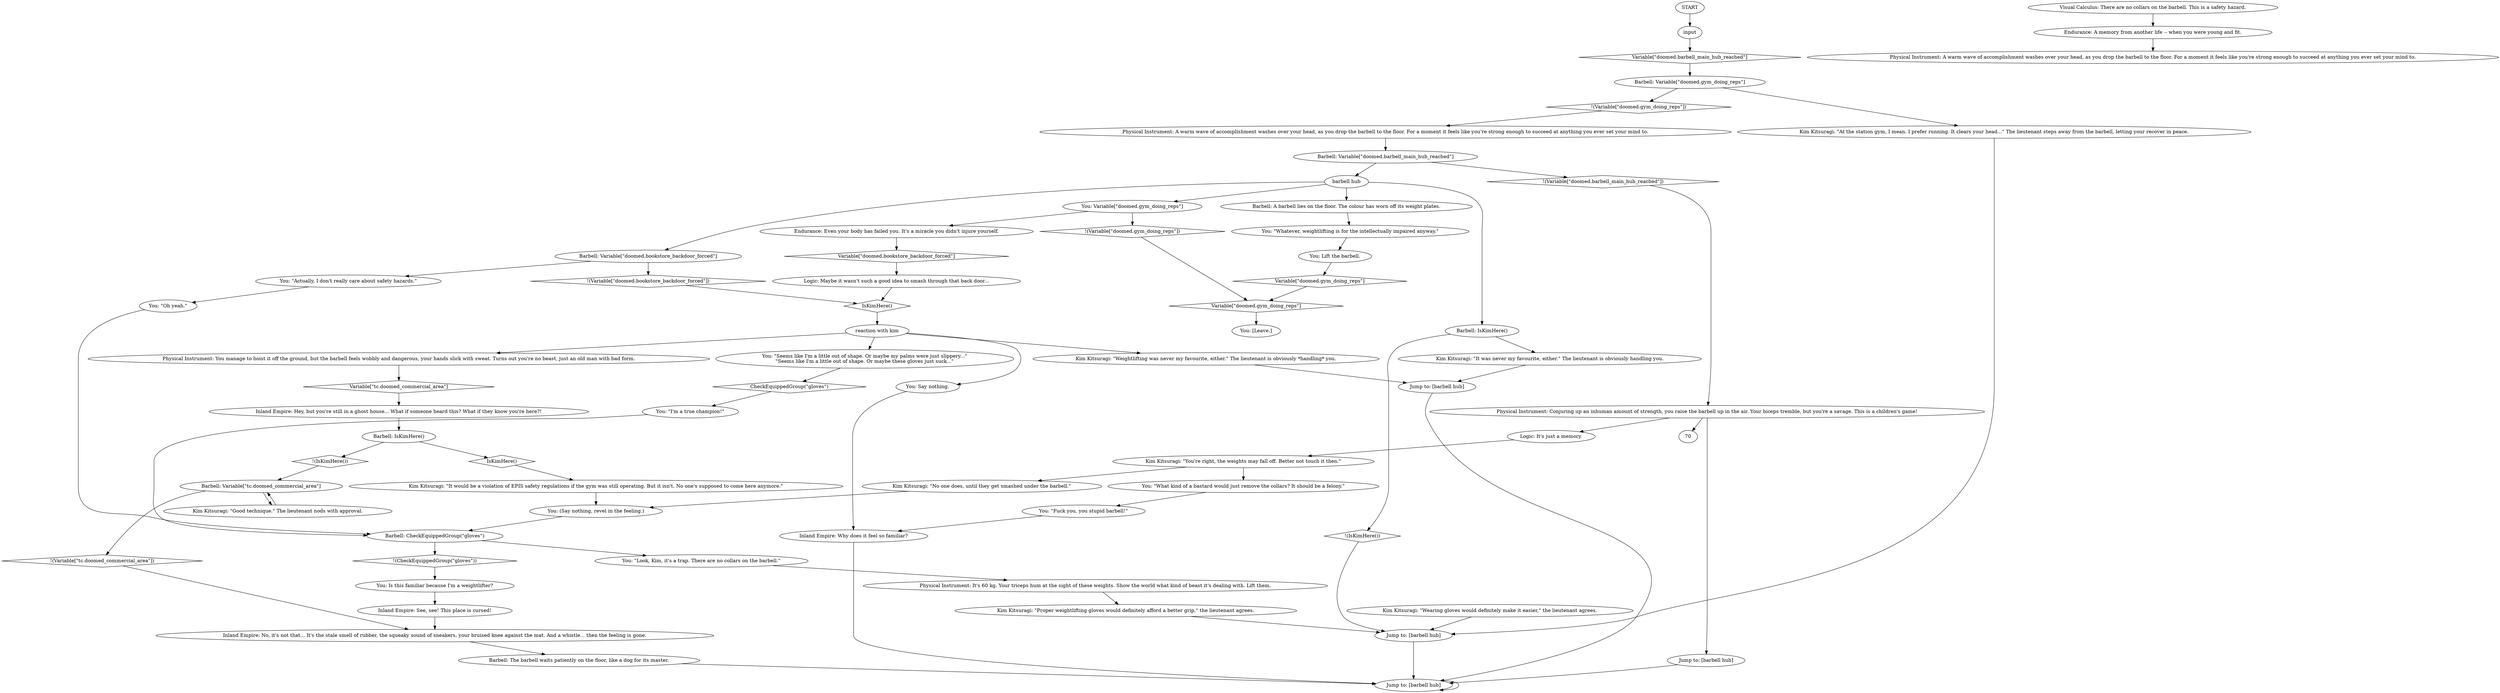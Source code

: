 # DOOMED / BARBELL
# You can lift the barbell.
# ==================================================
digraph G {
	  0 [label="START"];
	  1 [label="input"];
	  2 [label="Logic: Maybe it wasn't such a good idea to smash through that back door..."];
	  3 [label="You: Say nothing."];
	  4 [label="Barbell: IsKimHere()"];
	  5 [label="IsKimHere()", shape=diamond];
	  6 [label="!(IsKimHere())", shape=diamond];
	  7 [label="You: \"What kind of a bastard would just remove the collars? It should be a felony.\""];
	  8 [label="Jump to: [barbell hub]"];
	  9 [label="reaction with kim"];
	  10 [label="Kim Kitsuragi: \"Wearing gloves would definitely make it easier,\" the lieutenant agrees."];
	  11 [label="You: Is this familiar because I'm a weightlifter?"];
	  12 [label="Barbell: A barbell lies on the floor. The colour has worn off its weight plates."];
	  13 [label="Physical Instrument: Conjuring up an inhuman amount of strength, you raise the barbell up in the air. Your biceps tremble, but you're a savage. This is a children's game!"];
	  14 [label="You: [Leave.]"];
	  15 [label="Barbell: Variable[\"doomed.bookstore_backdoor_forced\"]"];
	  16 [label="Variable[\"doomed.bookstore_backdoor_forced\"]", shape=diamond];
	  17 [label="!(Variable[\"doomed.bookstore_backdoor_forced\"])", shape=diamond];
	  18 [label="You: \"Actually, I don't really care about safety hazards.\""];
	  19 [label="Kim Kitsuragi: \"No one does, until they get smashed under the barbell.\""];
	  20 [label="You: \"Oh yeah.\""];
	  21 [label="Jump to: [barbell hub]"];
	  22 [label="Physical Instrument: A warm wave of accomplishment washes over your head, as you drop the barbell to the floor. For a moment it feels like you're strong enough to succeed at anything you ever set your mind to."];
	  23 [label="Visual Calculus: There are no collars on the barbell. This is a safety hazard."];
	  24 [label="Kim Kitsuragi: \"Proper weightlifting gloves would definitely afford a better grip,\" the lieutenant agrees."];
	  25 [label="You: \"I'm a true champion!\""];
	  26 [label="Logic: It's just a memory."];
	  27 [label="Barbell: The barbell waits patiently on the floor, like a dog for its master."];
	  28 [label="Barbell: Variable[\"doomed.gym_doing_reps\"]"];
	  29 [label="Variable[\"doomed.gym_doing_reps\"]", shape=diamond];
	  30 [label="!(Variable[\"doomed.gym_doing_reps\"])", shape=diamond];
	  31 [label="Kim Kitsuragi: \"At the station gym, I mean. I prefer running. It clears your head...\" The lieutenant steps away from the barbell, letting your recover in peace."];
	  32 [label="Jump to: [barbell hub]"];
	  33 [label="Barbell: Variable[\"tc.doomed_commercial_area\"]"];
	  34 [label="Variable[\"tc.doomed_commercial_area\"]", shape=diamond];
	  35 [label="!(Variable[\"tc.doomed_commercial_area\"])", shape=diamond];
	  36 [label="Kim Kitsuragi: \"Good technique.\" The lieutenant nods with approval."];
	  37 [label="Kim Kitsuragi: \"It would be a violation of EPIS safety regulations if the gym was still operating. But it isn't. No one's supposed to come here anymore.\""];
	  38 [label="You: \"Fuck you, you stupid barbell!\""];
	  39 [label="Kim Kitsuragi: \"Weightlifting was never my favourite, either.\" The lieutenant is obviously *handling* you."];
	  40 [label="Inland Empire: Why does it feel so familiar?"];
	  41 [label="Endurance: A memory from another life -- when you were young and fit."];
	  42 [label="Kim Kitsuragi: \"You're right, the weights may fall off. Better not touch it then.\""];
	  43 [label="Physical Instrument: It's 60 kg. Your triceps hum at the sight of these weights. Show the world what kind of beast it's dealing with. Lift them."];
	  44 [label="You: \"Whatever, weightlifting is for the intellectually impaired anyway.\""];
	  45 [label="You: \"Seems like I'm a little out of shape. Or maybe my palms were just slippery...\"\n\"Seems like I'm a little out of shape. Or maybe these gloves just suck...\""];
	  46 [label="Physical Instrument: You manage to hoist it off the ground, but the barbell feels wobbly and dangerous, your hands slick with sweat. Turns out you're no beast, just an old man with bad form."];
	  47 [label="Physical Instrument: A warm wave of accomplishment washes over your head, as you drop the barbell to the floor. For a moment it feels like you're strong enough to succeed at anything you ever set your mind to."];
	  48 [label="Barbell: CheckEquippedGroup(\"gloves\")"];
	  49 [label="CheckEquippedGroup(\"gloves\")", shape=diamond];
	  50 [label="!(CheckEquippedGroup(\"gloves\"))", shape=diamond];
	  51 [label="You: \"Look, Kim, it's a trap. There are no collars on the barbell.\""];
	  52 [label="Barbell: IsKimHere()"];
	  53 [label="IsKimHere()", shape=diamond];
	  54 [label="!(IsKimHere())", shape=diamond];
	  55 [label="Kim Kitsuragi: \"It was never my favourite, either.\" The lieutenant is obviously handling you."];
	  56 [label="You: Lift the barbell."];
	  57 [label="You: Variable[\"doomed.gym_doing_reps\"]"];
	  58 [label="Variable[\"doomed.gym_doing_reps\"]", shape=diamond];
	  59 [label="!(Variable[\"doomed.gym_doing_reps\"])", shape=diamond];
	  60 [label="Endurance: Even your body has failed you. It's a miracle you didn't injure yourself."];
	  61 [label="Inland Empire: No, it's not that... It's the stale smell of rubber, the squeaky sound of sneakers, your bruised knee against the mat. And a whistle... then the feeling is gone."];
	  62 [label="Inland Empire: See, see! This place is cursed!"];
	  63 [label="Inland Empire: Hey, but you're still in a ghost house... What if someone heard this? What if they know you're here?!"];
	  64 [label="Barbell: Variable[\"doomed.barbell_main_hub_reached\"]"];
	  65 [label="Variable[\"doomed.barbell_main_hub_reached\"]", shape=diamond];
	  66 [label="!(Variable[\"doomed.barbell_main_hub_reached\"])", shape=diamond];
	  67 [label="barbell hub"];
	  68 [label="Jump to: [barbell hub]"];
	  69 [label="You: (Say nothing, revel in the feeling.)"];
	  0 -> 1
	  1 -> 65
	  2 -> 53
	  3 -> 40
	  4 -> 5
	  4 -> 6
	  5 -> 37
	  6 -> 33
	  7 -> 38
	  8 -> 68
	  9 -> 3
	  9 -> 45
	  9 -> 46
	  9 -> 39
	  10 -> 8
	  11 -> 62
	  12 -> 44
	  13 -> 26
	  13 -> 21
	  13 -> 70
	  15 -> 17
	  15 -> 18
	  16 -> 2
	  17 -> 53
	  18 -> 20
	  19 -> 69
	  20 -> 48
	  21 -> 68
	  23 -> 41
	  24 -> 8
	  25 -> 48
	  26 -> 42
	  27 -> 68
	  28 -> 30
	  28 -> 31
	  29 -> 14
	  30 -> 47
	  31 -> 8
	  32 -> 68
	  33 -> 35
	  33 -> 36
	  34 -> 63
	  35 -> 61
	  36 -> 33
	  37 -> 69
	  38 -> 40
	  39 -> 32
	  40 -> 68
	  41 -> 22
	  42 -> 19
	  42 -> 7
	  43 -> 24
	  44 -> 56
	  45 -> 49
	  46 -> 34
	  47 -> 64
	  48 -> 50
	  48 -> 51
	  49 -> 25
	  50 -> 11
	  51 -> 43
	  52 -> 54
	  52 -> 55
	  53 -> 9
	  54 -> 8
	  55 -> 32
	  56 -> 58
	  57 -> 59
	  57 -> 60
	  58 -> 29
	  59 -> 29
	  60 -> 16
	  61 -> 27
	  62 -> 61
	  63 -> 4
	  64 -> 66
	  64 -> 67
	  65 -> 28
	  66 -> 13
	  67 -> 57
	  67 -> 12
	  67 -> 52
	  67 -> 15
	  68 -> 68
	  69 -> 48
}

